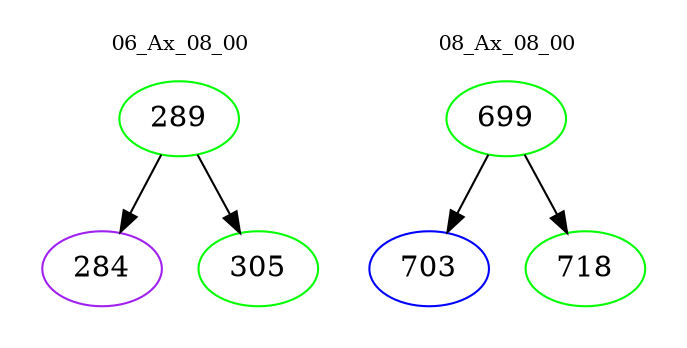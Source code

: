 digraph{
subgraph cluster_0 {
color = white
label = "06_Ax_08_00";
fontsize=10;
T0_289 [label="289", color="green"]
T0_289 -> T0_284 [color="black"]
T0_284 [label="284", color="purple"]
T0_289 -> T0_305 [color="black"]
T0_305 [label="305", color="green"]
}
subgraph cluster_1 {
color = white
label = "08_Ax_08_00";
fontsize=10;
T1_699 [label="699", color="green"]
T1_699 -> T1_703 [color="black"]
T1_703 [label="703", color="blue"]
T1_699 -> T1_718 [color="black"]
T1_718 [label="718", color="green"]
}
}
